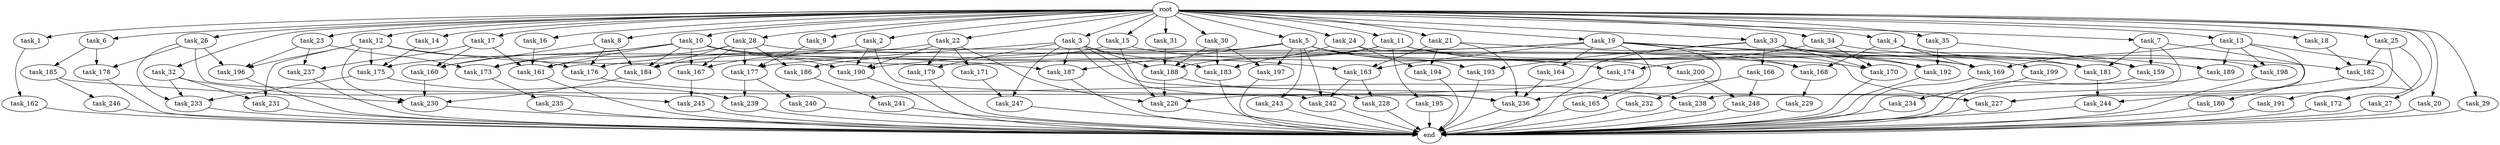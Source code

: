 digraph G {
  root [size="0.000000"];
  task_11 [size="1024.000000"];
  task_234 [size="137438953472.000000"];
  task_239 [size="1073741824000.000000"];
  task_233 [size="2576980377600.000000"];
  task_185 [size="34359738368.000000"];
  task_2 [size="1024.000000"];
  task_182 [size="773094113280.000000"];
  task_21 [size="1024.000000"];
  task_164 [size="309237645312.000000"];
  task_23 [size="1024.000000"];
  task_35 [size="1024.000000"];
  task_162 [size="214748364800.000000"];
  task_33 [size="1024.000000"];
  task_176 [size="661424963584.000000"];
  task_231 [size="1073741824000.000000"];
  task_14 [size="1024.000000"];
  task_178 [size="893353197568.000000"];
  task_3 [size="1024.000000"];
  task_236 [size="833223655424.000000"];
  task_199 [size="214748364800.000000"];
  task_226 [size="781684047872.000000"];
  task_196 [size="1769526525952.000000"];
  task_187 [size="850403524608.000000"];
  task_197 [size="429496729600.000000"];
  task_228 [size="1073741824000.000000"];
  task_28 [size="1024.000000"];
  task_173 [size="910533066752.000000"];
  task_22 [size="1024.000000"];
  task_165 [size="309237645312.000000"];
  task_242 [size="1932735283200.000000"];
  task_5 [size="1024.000000"];
  task_167 [size="249108103168.000000"];
  task_30 [size="1024.000000"];
  task_179 [size="558345748480.000000"];
  task_193 [size="429496729600.000000"];
  task_243 [size="214748364800.000000"];
  task_183 [size="850403524608.000000"];
  task_9 [size="1024.000000"];
  task_244 [size="764504178688.000000"];
  task_168 [size="463856467968.000000"];
  task_27 [size="1024.000000"];
  task_238 [size="343597383680.000000"];
  task_195 [size="420906795008.000000"];
  task_20 [size="1024.000000"];
  task_166 [size="214748364800.000000"];
  task_175 [size="1494648619008.000000"];
  task_245 [size="893353197568.000000"];
  task_194 [size="249108103168.000000"];
  task_169 [size="747324309504.000000"];
  task_247 [size="970662608896.000000"];
  task_200 [size="420906795008.000000"];
  task_246 [size="214748364800.000000"];
  task_227 [size="1194000908288.000000"];
  task_160 [size="292057776128.000000"];
  task_230 [size="876173328384.000000"];
  task_186 [size="352187318272.000000"];
  task_198 [size="498216206336.000000"];
  task_163 [size="420906795008.000000"];
  task_172 [size="214748364800.000000"];
  task_10 [size="1024.000000"];
  task_188 [size="1915555414016.000000"];
  task_8 [size="1024.000000"];
  task_191 [size="420906795008.000000"];
  task_15 [size="1024.000000"];
  task_24 [size="1024.000000"];
  task_159 [size="592705486848.000000"];
  task_232 [size="309237645312.000000"];
  task_31 [size="1024.000000"];
  task_12 [size="1024.000000"];
  task_32 [size="1024.000000"];
  task_189 [size="730144440320.000000"];
  task_171 [size="137438953472.000000"];
  end [size="0.000000"];
  task_29 [size="1024.000000"];
  task_241 [size="77309411328.000000"];
  task_1 [size="1024.000000"];
  task_34 [size="1024.000000"];
  task_192 [size="1082331758592.000000"];
  task_4 [size="1024.000000"];
  task_13 [size="1024.000000"];
  task_170 [size="850403524608.000000"];
  task_235 [size="695784701952.000000"];
  task_16 [size="1024.000000"];
  task_181 [size="386547056640.000000"];
  task_177 [size="773094113280.000000"];
  task_248 [size="584115552256.000000"];
  task_18 [size="1024.000000"];
  task_26 [size="1024.000000"];
  task_180 [size="34359738368.000000"];
  task_25 [size="1024.000000"];
  task_19 [size="1024.000000"];
  task_229 [size="214748364800.000000"];
  task_161 [size="1228360646656.000000"];
  task_184 [size="489626271744.000000"];
  task_17 [size="1024.000000"];
  task_190 [size="558345748480.000000"];
  task_237 [size="773094113280.000000"];
  task_240 [size="214748364800.000000"];
  task_6 [size="1024.000000"];
  task_7 [size="1024.000000"];
  task_174 [size="635655159808.000000"];

  root -> task_11 [size="1.000000"];
  root -> task_28 [size="1.000000"];
  root -> task_10 [size="1.000000"];
  root -> task_20 [size="1.000000"];
  root -> task_2 [size="1.000000"];
  root -> task_4 [size="1.000000"];
  root -> task_13 [size="1.000000"];
  root -> task_21 [size="1.000000"];
  root -> task_16 [size="1.000000"];
  root -> task_22 [size="1.000000"];
  root -> task_15 [size="1.000000"];
  root -> task_33 [size="1.000000"];
  root -> task_1 [size="1.000000"];
  root -> task_5 [size="1.000000"];
  root -> task_14 [size="1.000000"];
  root -> task_18 [size="1.000000"];
  root -> task_26 [size="1.000000"];
  root -> task_25 [size="1.000000"];
  root -> task_24 [size="1.000000"];
  root -> task_9 [size="1.000000"];
  root -> task_23 [size="1.000000"];
  root -> task_3 [size="1.000000"];
  root -> task_19 [size="1.000000"];
  root -> task_27 [size="1.000000"];
  root -> task_35 [size="1.000000"];
  root -> task_17 [size="1.000000"];
  root -> task_31 [size="1.000000"];
  root -> task_12 [size="1.000000"];
  root -> task_32 [size="1.000000"];
  root -> task_34 [size="1.000000"];
  root -> task_6 [size="1.000000"];
  root -> task_30 [size="1.000000"];
  root -> task_8 [size="1.000000"];
  root -> task_7 [size="1.000000"];
  root -> task_29 [size="1.000000"];
  task_11 -> task_195 [size="411041792.000000"];
  task_11 -> task_200 [size="411041792.000000"];
  task_11 -> task_192 [size="411041792.000000"];
  task_11 -> task_175 [size="411041792.000000"];
  task_11 -> task_188 [size="411041792.000000"];
  task_11 -> task_159 [size="411041792.000000"];
  task_234 -> end [size="1.000000"];
  task_239 -> end [size="1.000000"];
  task_233 -> end [size="1.000000"];
  task_185 -> task_230 [size="209715200.000000"];
  task_185 -> task_246 [size="209715200.000000"];
  task_2 -> task_167 [size="33554432.000000"];
  task_2 -> task_236 [size="33554432.000000"];
  task_2 -> task_190 [size="33554432.000000"];
  task_182 -> task_227 [size="134217728.000000"];
  task_21 -> task_169 [size="33554432.000000"];
  task_21 -> task_194 [size="33554432.000000"];
  task_21 -> task_236 [size="33554432.000000"];
  task_21 -> task_163 [size="33554432.000000"];
  task_164 -> task_236 [size="301989888.000000"];
  task_23 -> task_173 [size="679477248.000000"];
  task_23 -> task_237 [size="679477248.000000"];
  task_23 -> task_196 [size="679477248.000000"];
  task_35 -> task_159 [size="134217728.000000"];
  task_35 -> task_192 [size="134217728.000000"];
  task_162 -> end [size="1.000000"];
  task_33 -> task_193 [size="209715200.000000"];
  task_33 -> task_181 [size="209715200.000000"];
  task_33 -> task_226 [size="209715200.000000"];
  task_33 -> task_192 [size="209715200.000000"];
  task_33 -> task_199 [size="209715200.000000"];
  task_33 -> task_166 [size="209715200.000000"];
  task_33 -> task_170 [size="209715200.000000"];
  task_176 -> task_238 [size="301989888.000000"];
  task_231 -> end [size="1.000000"];
  task_14 -> task_175 [size="838860800.000000"];
  task_178 -> end [size="1.000000"];
  task_3 -> task_179 [size="411041792.000000"];
  task_3 -> task_247 [size="411041792.000000"];
  task_3 -> task_183 [size="411041792.000000"];
  task_3 -> task_177 [size="411041792.000000"];
  task_3 -> task_227 [size="411041792.000000"];
  task_3 -> task_188 [size="411041792.000000"];
  task_3 -> task_187 [size="411041792.000000"];
  task_3 -> task_236 [size="411041792.000000"];
  task_236 -> end [size="1.000000"];
  task_199 -> task_234 [size="134217728.000000"];
  task_226 -> end [size="1.000000"];
  task_196 -> end [size="1.000000"];
  task_187 -> end [size="1.000000"];
  task_197 -> end [size="1.000000"];
  task_228 -> end [size="1.000000"];
  task_28 -> task_186 [size="134217728.000000"];
  task_28 -> task_173 [size="134217728.000000"];
  task_28 -> task_181 [size="134217728.000000"];
  task_28 -> task_177 [size="134217728.000000"];
  task_28 -> task_167 [size="134217728.000000"];
  task_28 -> task_184 [size="134217728.000000"];
  task_173 -> task_235 [size="679477248.000000"];
  task_22 -> task_179 [size="134217728.000000"];
  task_22 -> task_171 [size="134217728.000000"];
  task_22 -> task_190 [size="134217728.000000"];
  task_22 -> task_226 [size="134217728.000000"];
  task_22 -> task_184 [size="134217728.000000"];
  task_165 -> end [size="1.000000"];
  task_242 -> end [size="1.000000"];
  task_5 -> task_193 [size="209715200.000000"];
  task_5 -> task_242 [size="209715200.000000"];
  task_5 -> task_169 [size="209715200.000000"];
  task_5 -> task_174 [size="209715200.000000"];
  task_5 -> task_197 [size="209715200.000000"];
  task_5 -> task_243 [size="209715200.000000"];
  task_5 -> task_161 [size="209715200.000000"];
  task_5 -> task_187 [size="209715200.000000"];
  task_167 -> task_245 [size="33554432.000000"];
  task_30 -> task_197 [size="209715200.000000"];
  task_30 -> task_188 [size="209715200.000000"];
  task_30 -> task_183 [size="209715200.000000"];
  task_179 -> end [size="1.000000"];
  task_193 -> end [size="1.000000"];
  task_243 -> end [size="1.000000"];
  task_183 -> end [size="1.000000"];
  task_9 -> task_177 [size="209715200.000000"];
  task_244 -> end [size="1.000000"];
  task_168 -> task_229 [size="209715200.000000"];
  task_27 -> end [size="1.000000"];
  task_238 -> end [size="1.000000"];
  task_195 -> end [size="1.000000"];
  task_20 -> end [size="1.000000"];
  task_166 -> task_236 [size="33554432.000000"];
  task_166 -> task_248 [size="33554432.000000"];
  task_175 -> task_239 [size="838860800.000000"];
  task_175 -> task_233 [size="838860800.000000"];
  task_245 -> end [size="1.000000"];
  task_194 -> end [size="1.000000"];
  task_169 -> end [size="1.000000"];
  task_247 -> end [size="1.000000"];
  task_200 -> task_248 [size="536870912.000000"];
  task_246 -> end [size="1.000000"];
  task_227 -> end [size="1.000000"];
  task_160 -> task_230 [size="301989888.000000"];
  task_230 -> end [size="1.000000"];
  task_186 -> task_241 [size="75497472.000000"];
  task_198 -> end [size="1.000000"];
  task_163 -> task_228 [size="838860800.000000"];
  task_163 -> task_242 [size="838860800.000000"];
  task_172 -> end [size="1.000000"];
  task_10 -> task_173 [size="75497472.000000"];
  task_10 -> task_190 [size="75497472.000000"];
  task_10 -> task_163 [size="75497472.000000"];
  task_10 -> task_168 [size="75497472.000000"];
  task_10 -> task_160 [size="75497472.000000"];
  task_10 -> task_167 [size="75497472.000000"];
  task_10 -> task_161 [size="75497472.000000"];
  task_10 -> task_184 [size="75497472.000000"];
  task_188 -> task_228 [size="209715200.000000"];
  task_188 -> task_226 [size="209715200.000000"];
  task_8 -> task_176 [size="134217728.000000"];
  task_8 -> task_160 [size="134217728.000000"];
  task_8 -> task_184 [size="134217728.000000"];
  task_191 -> end [size="1.000000"];
  task_15 -> task_186 [size="209715200.000000"];
  task_15 -> task_226 [size="209715200.000000"];
  task_15 -> task_170 [size="209715200.000000"];
  task_24 -> task_227 [size="209715200.000000"];
  task_24 -> task_183 [size="209715200.000000"];
  task_24 -> task_194 [size="209715200.000000"];
  task_159 -> end [size="1.000000"];
  task_232 -> end [size="1.000000"];
  task_31 -> task_188 [size="838860800.000000"];
  task_12 -> task_175 [size="209715200.000000"];
  task_12 -> task_196 [size="209715200.000000"];
  task_12 -> task_176 [size="209715200.000000"];
  task_12 -> task_230 [size="209715200.000000"];
  task_12 -> task_187 [size="209715200.000000"];
  task_12 -> task_231 [size="209715200.000000"];
  task_32 -> task_245 [size="838860800.000000"];
  task_32 -> task_233 [size="838860800.000000"];
  task_32 -> task_231 [size="838860800.000000"];
  task_189 -> end [size="1.000000"];
  task_171 -> task_247 [size="536870912.000000"];
  task_29 -> end [size="1.000000"];
  task_241 -> end [size="1.000000"];
  task_1 -> task_162 [size="209715200.000000"];
  task_34 -> task_170 [size="411041792.000000"];
  task_34 -> task_174 [size="411041792.000000"];
  task_34 -> task_182 [size="411041792.000000"];
  task_192 -> end [size="1.000000"];
  task_4 -> task_168 [size="75497472.000000"];
  task_4 -> task_169 [size="75497472.000000"];
  task_4 -> task_198 [size="75497472.000000"];
  task_13 -> task_191 [size="411041792.000000"];
  task_13 -> task_227 [size="411041792.000000"];
  task_13 -> task_169 [size="411041792.000000"];
  task_13 -> task_198 [size="411041792.000000"];
  task_13 -> task_189 [size="411041792.000000"];
  task_170 -> end [size="1.000000"];
  task_235 -> end [size="1.000000"];
  task_16 -> task_161 [size="838860800.000000"];
  task_181 -> task_244 [size="536870912.000000"];
  task_177 -> task_239 [size="209715200.000000"];
  task_177 -> task_240 [size="209715200.000000"];
  task_248 -> end [size="1.000000"];
  task_18 -> task_182 [size="134217728.000000"];
  task_26 -> task_242 [size="838860800.000000"];
  task_26 -> task_196 [size="838860800.000000"];
  task_26 -> task_233 [size="838860800.000000"];
  task_26 -> task_178 [size="838860800.000000"];
  task_180 -> end [size="1.000000"];
  task_25 -> task_172 [size="209715200.000000"];
  task_25 -> task_244 [size="209715200.000000"];
  task_25 -> task_182 [size="209715200.000000"];
  task_19 -> task_164 [size="301989888.000000"];
  task_19 -> task_176 [size="301989888.000000"];
  task_19 -> task_190 [size="301989888.000000"];
  task_19 -> task_163 [size="301989888.000000"];
  task_19 -> task_168 [size="301989888.000000"];
  task_19 -> task_192 [size="301989888.000000"];
  task_19 -> task_189 [size="301989888.000000"];
  task_19 -> task_165 [size="301989888.000000"];
  task_19 -> task_232 [size="301989888.000000"];
  task_229 -> end [size="1.000000"];
  task_161 -> end [size="1.000000"];
  task_184 -> task_230 [size="134217728.000000"];
  task_17 -> task_161 [size="75497472.000000"];
  task_17 -> task_160 [size="75497472.000000"];
  task_17 -> task_237 [size="75497472.000000"];
  task_190 -> end [size="1.000000"];
  task_237 -> end [size="1.000000"];
  task_240 -> end [size="1.000000"];
  task_6 -> task_185 [size="33554432.000000"];
  task_6 -> task_178 [size="33554432.000000"];
  task_7 -> task_181 [size="33554432.000000"];
  task_7 -> task_180 [size="33554432.000000"];
  task_7 -> task_238 [size="33554432.000000"];
  task_7 -> task_159 [size="33554432.000000"];
  task_174 -> end [size="1.000000"];
}
